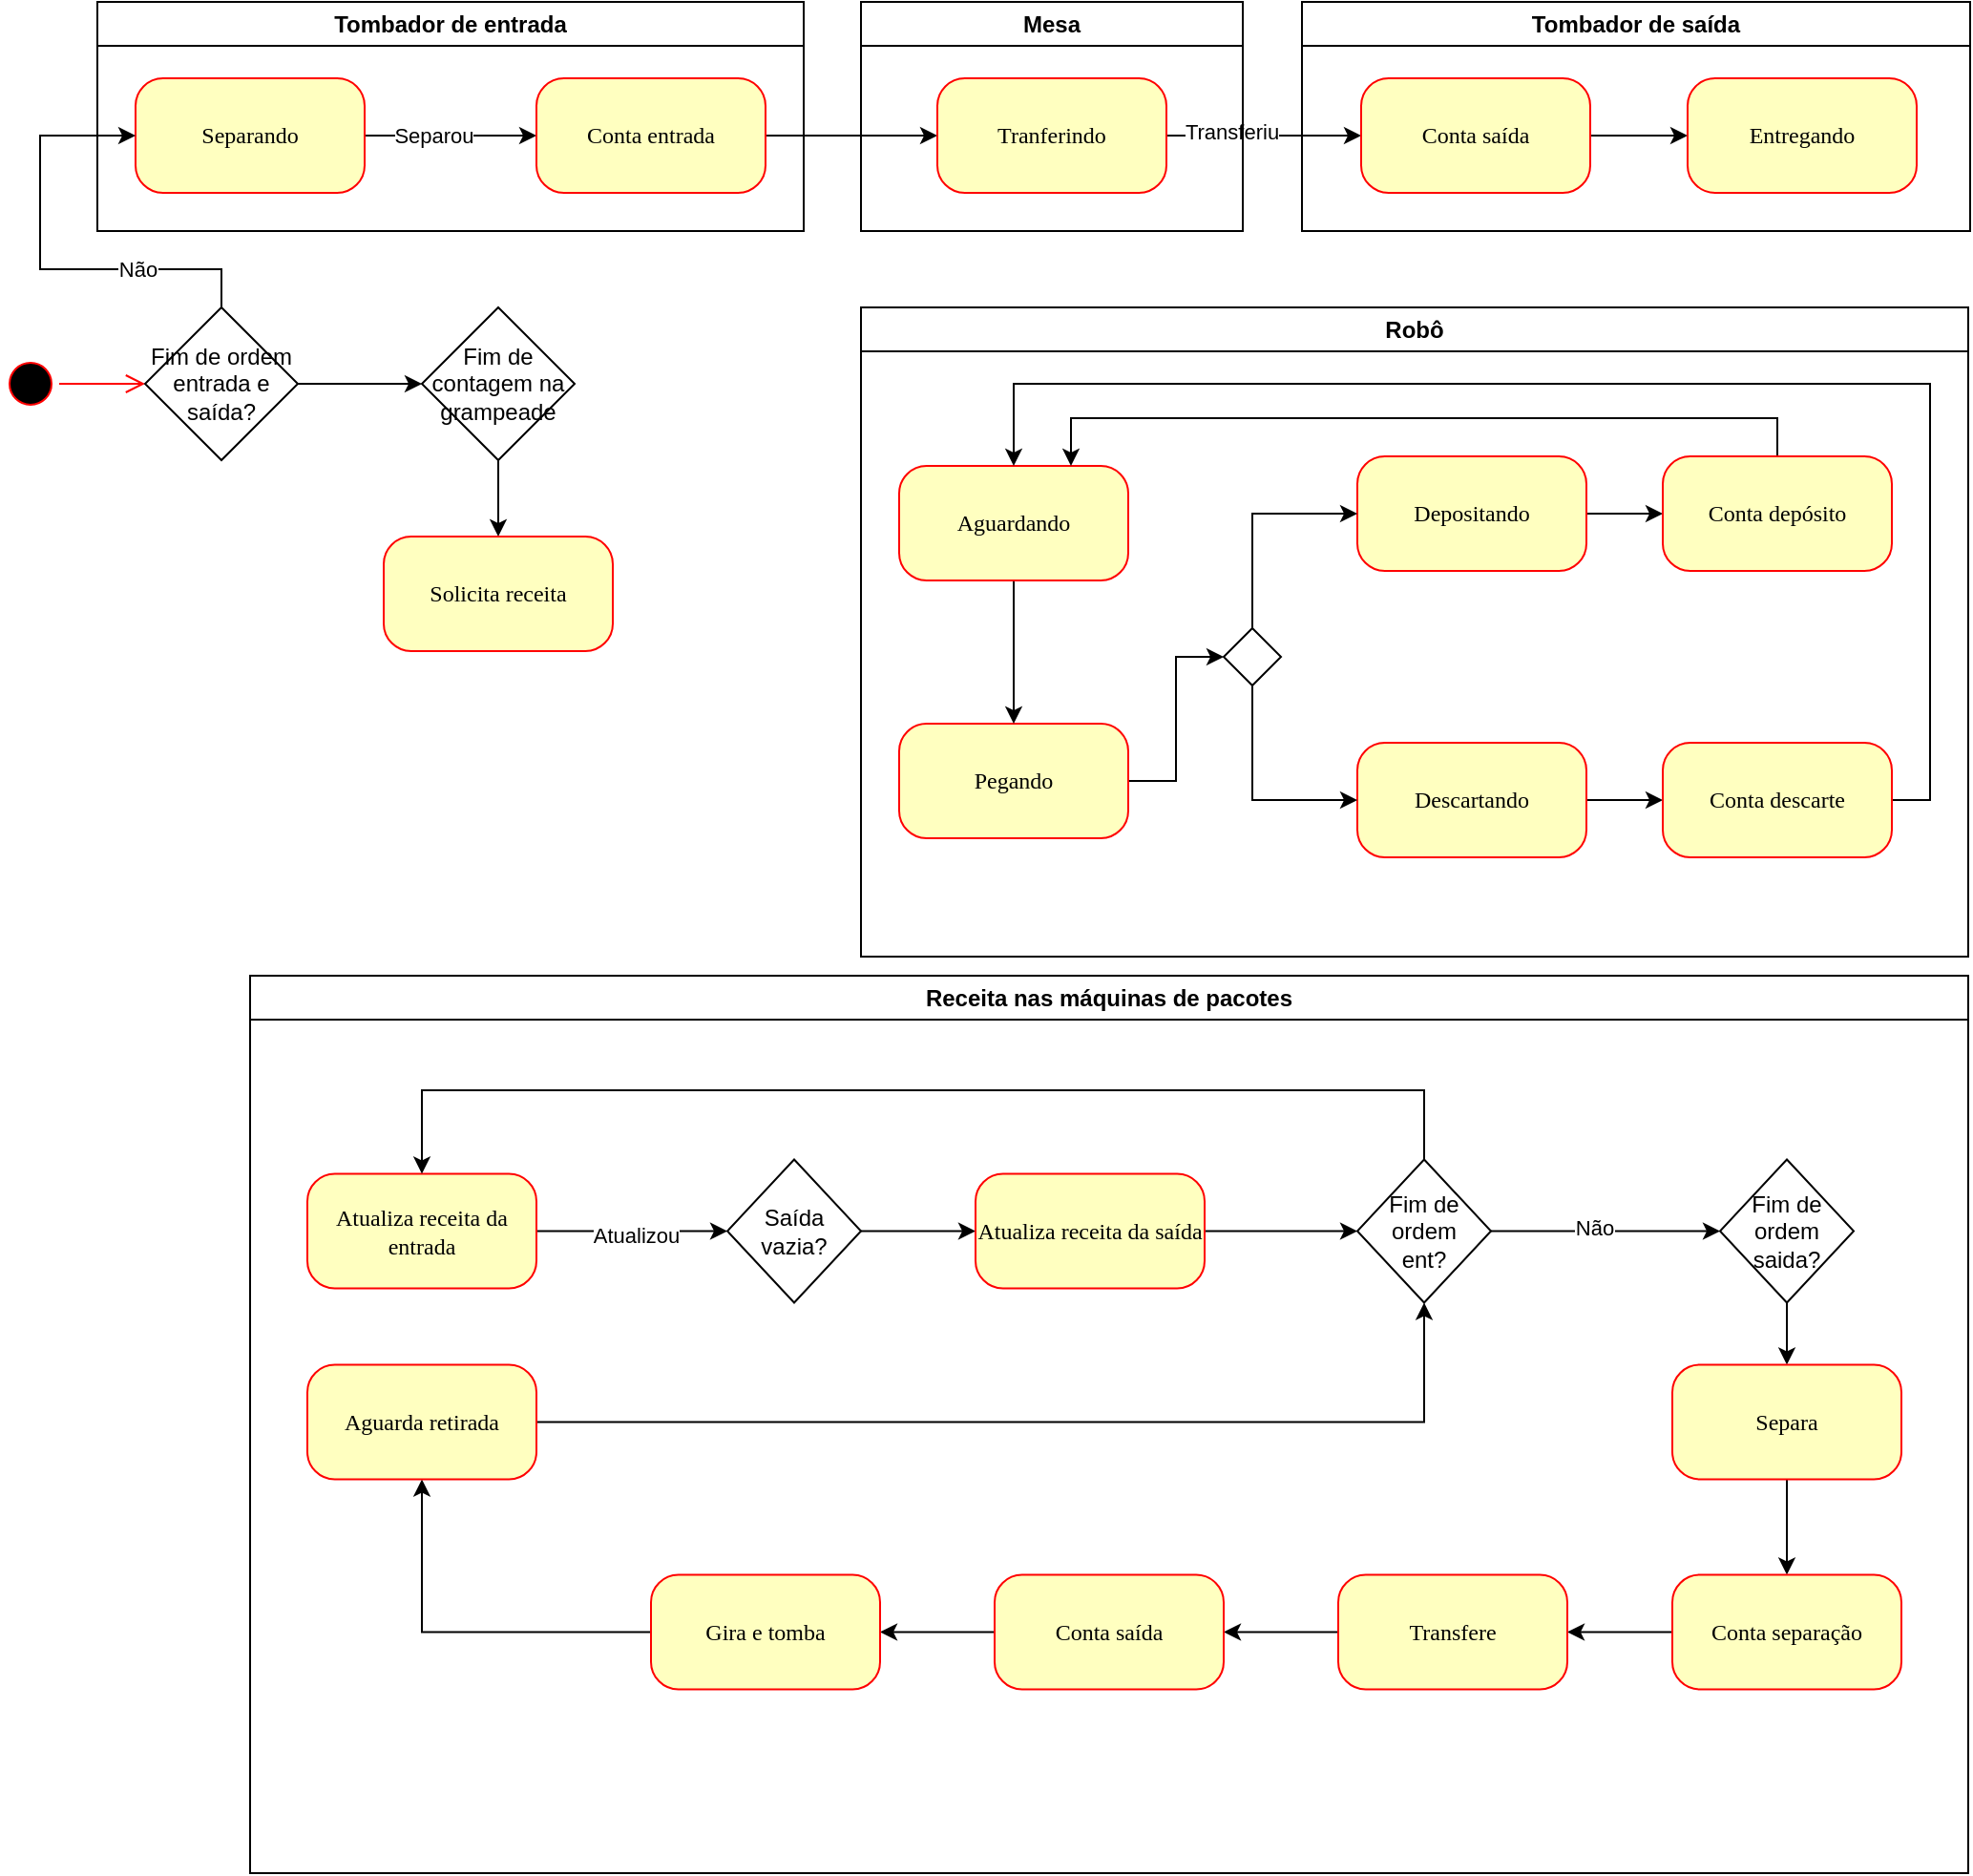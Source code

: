 <mxfile version="24.7.10">
  <diagram name="Page-1" id="58cdce13-f638-feb5-8d6f-7d28b1aa9fa0">
    <mxGraphModel dx="1290" dy="565" grid="1" gridSize="10" guides="1" tooltips="1" connect="1" arrows="1" fold="1" page="1" pageScale="1" pageWidth="1100" pageHeight="850" background="none" math="0" shadow="0">
      <root>
        <mxCell id="0" />
        <mxCell id="1" parent="0" />
        <mxCell id="382b91b5511bd0f7-1" value="" style="ellipse;html=1;shape=startState;fillColor=#000000;strokeColor=#ff0000;rounded=1;shadow=0;comic=0;labelBackgroundColor=none;fontFamily=Verdana;fontSize=12;fontColor=#000000;align=center;direction=south;" parent="1" vertex="1">
          <mxGeometry x="20" y="265" width="30" height="30" as="geometry" />
        </mxCell>
        <mxCell id="Z8nFDehyCDeGjH-VtulY-1" value="" style="edgeStyle=orthogonalEdgeStyle;rounded=0;orthogonalLoop=1;jettySize=auto;html=1;" parent="1" source="382b91b5511bd0f7-6" target="382b91b5511bd0f7-7" edge="1">
          <mxGeometry relative="1" as="geometry" />
        </mxCell>
        <mxCell id="Z8nFDehyCDeGjH-VtulY-8" value="Separou" style="edgeLabel;html=1;align=center;verticalAlign=middle;resizable=0;points=[];" parent="Z8nFDehyCDeGjH-VtulY-1" vertex="1" connectable="0">
          <mxGeometry x="-0.229" relative="1" as="geometry">
            <mxPoint x="1" as="offset" />
          </mxGeometry>
        </mxCell>
        <mxCell id="382b91b5511bd0f7-6" value="Separando" style="rounded=1;whiteSpace=wrap;html=1;arcSize=24;fillColor=#ffffc0;strokeColor=#ff0000;shadow=0;comic=0;labelBackgroundColor=none;fontFamily=Verdana;fontSize=12;fontColor=#000000;align=center;" parent="1" vertex="1">
          <mxGeometry x="90" y="120" width="120" height="60" as="geometry" />
        </mxCell>
        <mxCell id="Z8nFDehyCDeGjH-VtulY-3" value="" style="edgeStyle=orthogonalEdgeStyle;rounded=0;orthogonalLoop=1;jettySize=auto;html=1;" parent="1" source="382b91b5511bd0f7-7" target="382b91b5511bd0f7-9" edge="1">
          <mxGeometry relative="1" as="geometry" />
        </mxCell>
        <mxCell id="382b91b5511bd0f7-7" value="Conta entrada" style="rounded=1;whiteSpace=wrap;html=1;arcSize=24;fillColor=#ffffc0;strokeColor=#ff0000;shadow=0;comic=0;labelBackgroundColor=none;fontFamily=Verdana;fontSize=12;fontColor=#000000;align=center;" parent="1" vertex="1">
          <mxGeometry x="300" y="120" width="120" height="60" as="geometry" />
        </mxCell>
        <mxCell id="Z8nFDehyCDeGjH-VtulY-5" value="" style="edgeStyle=orthogonalEdgeStyle;rounded=0;orthogonalLoop=1;jettySize=auto;html=1;" parent="1" source="382b91b5511bd0f7-9" target="Z8nFDehyCDeGjH-VtulY-4" edge="1">
          <mxGeometry relative="1" as="geometry" />
        </mxCell>
        <mxCell id="Z8nFDehyCDeGjH-VtulY-10" value="Transferiu" style="edgeLabel;html=1;align=center;verticalAlign=middle;resizable=0;points=[];" parent="Z8nFDehyCDeGjH-VtulY-5" vertex="1" connectable="0">
          <mxGeometry x="-0.326" y="2" relative="1" as="geometry">
            <mxPoint x="-1" as="offset" />
          </mxGeometry>
        </mxCell>
        <mxCell id="382b91b5511bd0f7-9" value="Tranferindo" style="rounded=1;whiteSpace=wrap;html=1;arcSize=24;fillColor=#ffffc0;strokeColor=#ff0000;shadow=0;comic=0;labelBackgroundColor=none;fontFamily=Verdana;fontSize=12;fontColor=#000000;align=center;" parent="1" vertex="1">
          <mxGeometry x="510" y="120" width="120" height="60" as="geometry" />
        </mxCell>
        <mxCell id="2a3bc250acf0617d-9" style="edgeStyle=orthogonalEdgeStyle;html=1;labelBackgroundColor=none;endArrow=open;endSize=8;strokeColor=#ff0000;fontFamily=Verdana;fontSize=12;align=left;entryX=0;entryY=0.5;entryDx=0;entryDy=0;" parent="1" source="382b91b5511bd0f7-1" target="Z8nFDehyCDeGjH-VtulY-14" edge="1">
          <mxGeometry relative="1" as="geometry" />
        </mxCell>
        <mxCell id="Z8nFDehyCDeGjH-VtulY-7" value="" style="edgeStyle=orthogonalEdgeStyle;rounded=0;orthogonalLoop=1;jettySize=auto;html=1;" parent="1" source="Z8nFDehyCDeGjH-VtulY-4" target="Z8nFDehyCDeGjH-VtulY-6" edge="1">
          <mxGeometry relative="1" as="geometry" />
        </mxCell>
        <mxCell id="Z8nFDehyCDeGjH-VtulY-4" value="Conta saída" style="rounded=1;whiteSpace=wrap;html=1;arcSize=24;fillColor=#ffffc0;strokeColor=#ff0000;shadow=0;comic=0;labelBackgroundColor=none;fontFamily=Verdana;fontSize=12;fontColor=#000000;align=center;" parent="1" vertex="1">
          <mxGeometry x="732" y="120" width="120" height="60" as="geometry" />
        </mxCell>
        <mxCell id="Z8nFDehyCDeGjH-VtulY-11" value="Tombador de entrada" style="swimlane;whiteSpace=wrap;html=1;" parent="1" vertex="1">
          <mxGeometry x="70" y="80" width="370" height="120" as="geometry" />
        </mxCell>
        <mxCell id="Z8nFDehyCDeGjH-VtulY-12" value="Mesa" style="swimlane;whiteSpace=wrap;html=1;" parent="1" vertex="1">
          <mxGeometry x="470" y="80" width="200" height="120" as="geometry" />
        </mxCell>
        <mxCell id="Z8nFDehyCDeGjH-VtulY-13" value="Tombador de saída" style="swimlane;whiteSpace=wrap;html=1;" parent="1" vertex="1">
          <mxGeometry x="701" y="80" width="350" height="120" as="geometry" />
        </mxCell>
        <mxCell id="Z8nFDehyCDeGjH-VtulY-6" value="Entregando" style="rounded=1;whiteSpace=wrap;html=1;arcSize=24;fillColor=#ffffc0;strokeColor=#ff0000;shadow=0;comic=0;labelBackgroundColor=none;fontFamily=Verdana;fontSize=12;fontColor=#000000;align=center;" parent="Z8nFDehyCDeGjH-VtulY-13" vertex="1">
          <mxGeometry x="202" y="40" width="120" height="60" as="geometry" />
        </mxCell>
        <mxCell id="Z8nFDehyCDeGjH-VtulY-16" style="edgeStyle=orthogonalEdgeStyle;rounded=0;orthogonalLoop=1;jettySize=auto;html=1;exitX=0.5;exitY=0;exitDx=0;exitDy=0;entryX=0;entryY=0.5;entryDx=0;entryDy=0;" parent="1" source="Z8nFDehyCDeGjH-VtulY-14" target="382b91b5511bd0f7-6" edge="1">
          <mxGeometry relative="1" as="geometry">
            <Array as="points">
              <mxPoint x="135" y="220" />
              <mxPoint x="40" y="220" />
              <mxPoint x="40" y="150" />
            </Array>
          </mxGeometry>
        </mxCell>
        <mxCell id="Z8nFDehyCDeGjH-VtulY-17" value="Não" style="edgeLabel;html=1;align=center;verticalAlign=middle;resizable=0;points=[];" parent="Z8nFDehyCDeGjH-VtulY-16" vertex="1" connectable="0">
          <mxGeometry x="-0.457" relative="1" as="geometry">
            <mxPoint as="offset" />
          </mxGeometry>
        </mxCell>
        <mxCell id="Z8nFDehyCDeGjH-VtulY-44" value="" style="edgeStyle=orthogonalEdgeStyle;rounded=0;orthogonalLoop=1;jettySize=auto;html=1;" parent="1" source="Z8nFDehyCDeGjH-VtulY-14" target="Z8nFDehyCDeGjH-VtulY-20" edge="1">
          <mxGeometry relative="1" as="geometry" />
        </mxCell>
        <mxCell id="Z8nFDehyCDeGjH-VtulY-14" value="Fim de ordem entrada e saída?" style="rhombus;whiteSpace=wrap;html=1;" parent="1" vertex="1">
          <mxGeometry x="95" y="240" width="80" height="80" as="geometry" />
        </mxCell>
        <mxCell id="Z8nFDehyCDeGjH-VtulY-46" value="" style="edgeStyle=orthogonalEdgeStyle;rounded=0;orthogonalLoop=1;jettySize=auto;html=1;" parent="1" source="Z8nFDehyCDeGjH-VtulY-20" target="Z8nFDehyCDeGjH-VtulY-45" edge="1">
          <mxGeometry relative="1" as="geometry" />
        </mxCell>
        <mxCell id="Z8nFDehyCDeGjH-VtulY-20" value="Fim de contagem na grampeade" style="rhombus;whiteSpace=wrap;html=1;" parent="1" vertex="1">
          <mxGeometry x="240" y="240" width="80" height="80" as="geometry" />
        </mxCell>
        <mxCell id="Z8nFDehyCDeGjH-VtulY-21" value="Robô" style="swimlane;whiteSpace=wrap;html=1;" parent="1" vertex="1">
          <mxGeometry x="470" y="240" width="580" height="340" as="geometry" />
        </mxCell>
        <mxCell id="Z8nFDehyCDeGjH-VtulY-39" style="edgeStyle=orthogonalEdgeStyle;rounded=0;orthogonalLoop=1;jettySize=auto;html=1;exitX=1;exitY=0.5;exitDx=0;exitDy=0;entryX=0;entryY=0.5;entryDx=0;entryDy=0;" parent="Z8nFDehyCDeGjH-VtulY-21" source="Z8nFDehyCDeGjH-VtulY-22" target="Z8nFDehyCDeGjH-VtulY-35" edge="1">
          <mxGeometry relative="1" as="geometry" />
        </mxCell>
        <mxCell id="Z8nFDehyCDeGjH-VtulY-22" value="Pegando" style="rounded=1;whiteSpace=wrap;html=1;arcSize=24;fillColor=#ffffc0;strokeColor=#ff0000;shadow=0;comic=0;labelBackgroundColor=none;fontFamily=Verdana;fontSize=12;fontColor=#000000;align=center;" parent="Z8nFDehyCDeGjH-VtulY-21" vertex="1">
          <mxGeometry x="20" y="218" width="120" height="60" as="geometry" />
        </mxCell>
        <mxCell id="Z8nFDehyCDeGjH-VtulY-34" value="" style="edgeStyle=orthogonalEdgeStyle;rounded=0;orthogonalLoop=1;jettySize=auto;html=1;" parent="Z8nFDehyCDeGjH-VtulY-21" source="Z8nFDehyCDeGjH-VtulY-24" target="Z8nFDehyCDeGjH-VtulY-33" edge="1">
          <mxGeometry relative="1" as="geometry" />
        </mxCell>
        <mxCell id="Z8nFDehyCDeGjH-VtulY-24" value="Depositando" style="rounded=1;whiteSpace=wrap;html=1;arcSize=24;fillColor=#ffffc0;strokeColor=#ff0000;shadow=0;comic=0;labelBackgroundColor=none;fontFamily=Verdana;fontSize=12;fontColor=#000000;align=center;" parent="Z8nFDehyCDeGjH-VtulY-21" vertex="1">
          <mxGeometry x="260" y="78" width="120" height="60" as="geometry" />
        </mxCell>
        <mxCell id="Z8nFDehyCDeGjH-VtulY-32" value="" style="edgeStyle=orthogonalEdgeStyle;rounded=0;orthogonalLoop=1;jettySize=auto;html=1;" parent="Z8nFDehyCDeGjH-VtulY-21" source="Z8nFDehyCDeGjH-VtulY-25" target="Z8nFDehyCDeGjH-VtulY-31" edge="1">
          <mxGeometry relative="1" as="geometry" />
        </mxCell>
        <mxCell id="Z8nFDehyCDeGjH-VtulY-25" value="Descartando" style="rounded=1;whiteSpace=wrap;html=1;arcSize=24;fillColor=#ffffc0;strokeColor=#ff0000;shadow=0;comic=0;labelBackgroundColor=none;fontFamily=Verdana;fontSize=12;fontColor=#000000;align=center;" parent="Z8nFDehyCDeGjH-VtulY-21" vertex="1">
          <mxGeometry x="260" y="228" width="120" height="60" as="geometry" />
        </mxCell>
        <mxCell id="Z8nFDehyCDeGjH-VtulY-37" value="" style="edgeStyle=orthogonalEdgeStyle;rounded=0;orthogonalLoop=1;jettySize=auto;html=1;" parent="Z8nFDehyCDeGjH-VtulY-21" source="Z8nFDehyCDeGjH-VtulY-26" target="Z8nFDehyCDeGjH-VtulY-22" edge="1">
          <mxGeometry relative="1" as="geometry" />
        </mxCell>
        <mxCell id="Z8nFDehyCDeGjH-VtulY-26" value="Aguardando" style="rounded=1;whiteSpace=wrap;html=1;arcSize=24;fillColor=#ffffc0;strokeColor=#ff0000;shadow=0;comic=0;labelBackgroundColor=none;fontFamily=Verdana;fontSize=12;fontColor=#000000;align=center;" parent="Z8nFDehyCDeGjH-VtulY-21" vertex="1">
          <mxGeometry x="20" y="83" width="120" height="60" as="geometry" />
        </mxCell>
        <mxCell id="Z8nFDehyCDeGjH-VtulY-43" style="edgeStyle=orthogonalEdgeStyle;rounded=0;orthogonalLoop=1;jettySize=auto;html=1;exitX=1;exitY=0.5;exitDx=0;exitDy=0;entryX=0.5;entryY=0;entryDx=0;entryDy=0;" parent="Z8nFDehyCDeGjH-VtulY-21" source="Z8nFDehyCDeGjH-VtulY-31" target="Z8nFDehyCDeGjH-VtulY-26" edge="1">
          <mxGeometry relative="1" as="geometry">
            <Array as="points">
              <mxPoint x="560" y="258" />
              <mxPoint x="560" y="40" />
              <mxPoint x="80" y="40" />
            </Array>
          </mxGeometry>
        </mxCell>
        <mxCell id="Z8nFDehyCDeGjH-VtulY-31" value="Conta descarte" style="rounded=1;whiteSpace=wrap;html=1;arcSize=24;fillColor=#ffffc0;strokeColor=#ff0000;shadow=0;comic=0;labelBackgroundColor=none;fontFamily=Verdana;fontSize=12;fontColor=#000000;align=center;" parent="Z8nFDehyCDeGjH-VtulY-21" vertex="1">
          <mxGeometry x="420" y="228" width="120" height="60" as="geometry" />
        </mxCell>
        <mxCell id="Z8nFDehyCDeGjH-VtulY-42" style="edgeStyle=orthogonalEdgeStyle;rounded=0;orthogonalLoop=1;jettySize=auto;html=1;exitX=0.5;exitY=0;exitDx=0;exitDy=0;entryX=0.75;entryY=0;entryDx=0;entryDy=0;" parent="Z8nFDehyCDeGjH-VtulY-21" source="Z8nFDehyCDeGjH-VtulY-33" target="Z8nFDehyCDeGjH-VtulY-26" edge="1">
          <mxGeometry relative="1" as="geometry" />
        </mxCell>
        <mxCell id="Z8nFDehyCDeGjH-VtulY-33" value="Conta depósito" style="rounded=1;whiteSpace=wrap;html=1;arcSize=24;fillColor=#ffffc0;strokeColor=#ff0000;shadow=0;comic=0;labelBackgroundColor=none;fontFamily=Verdana;fontSize=12;fontColor=#000000;align=center;" parent="Z8nFDehyCDeGjH-VtulY-21" vertex="1">
          <mxGeometry x="420" y="78" width="120" height="60" as="geometry" />
        </mxCell>
        <mxCell id="Z8nFDehyCDeGjH-VtulY-40" style="edgeStyle=orthogonalEdgeStyle;rounded=0;orthogonalLoop=1;jettySize=auto;html=1;exitX=0.5;exitY=0;exitDx=0;exitDy=0;entryX=0;entryY=0.5;entryDx=0;entryDy=0;" parent="Z8nFDehyCDeGjH-VtulY-21" source="Z8nFDehyCDeGjH-VtulY-35" target="Z8nFDehyCDeGjH-VtulY-24" edge="1">
          <mxGeometry relative="1" as="geometry" />
        </mxCell>
        <mxCell id="Z8nFDehyCDeGjH-VtulY-41" style="edgeStyle=orthogonalEdgeStyle;rounded=0;orthogonalLoop=1;jettySize=auto;html=1;exitX=0.5;exitY=1;exitDx=0;exitDy=0;entryX=0;entryY=0.5;entryDx=0;entryDy=0;" parent="Z8nFDehyCDeGjH-VtulY-21" source="Z8nFDehyCDeGjH-VtulY-35" target="Z8nFDehyCDeGjH-VtulY-25" edge="1">
          <mxGeometry relative="1" as="geometry" />
        </mxCell>
        <mxCell id="Z8nFDehyCDeGjH-VtulY-35" value="" style="rhombus;whiteSpace=wrap;html=1;" parent="Z8nFDehyCDeGjH-VtulY-21" vertex="1">
          <mxGeometry x="190" y="168" width="30" height="30" as="geometry" />
        </mxCell>
        <mxCell id="Z8nFDehyCDeGjH-VtulY-45" value="Solicita receita" style="rounded=1;whiteSpace=wrap;html=1;arcSize=24;fillColor=#ffffc0;strokeColor=#ff0000;shadow=0;comic=0;labelBackgroundColor=none;fontFamily=Verdana;fontSize=12;fontColor=#000000;align=center;" parent="1" vertex="1">
          <mxGeometry x="220" y="360" width="120" height="60" as="geometry" />
        </mxCell>
        <mxCell id="q6AHm_a4zvlBtso-YXVm-1" value="Receita nas máquinas de pacotes" style="swimlane;whiteSpace=wrap;html=1;" vertex="1" parent="1">
          <mxGeometry x="150" y="590" width="900" height="470" as="geometry" />
        </mxCell>
        <mxCell id="q6AHm_a4zvlBtso-YXVm-21" value="" style="edgeStyle=orthogonalEdgeStyle;rounded=0;orthogonalLoop=1;jettySize=auto;html=1;entryX=0;entryY=0.5;entryDx=0;entryDy=0;" edge="1" parent="q6AHm_a4zvlBtso-YXVm-1" source="q6AHm_a4zvlBtso-YXVm-19" target="q6AHm_a4zvlBtso-YXVm-23">
          <mxGeometry relative="1" as="geometry">
            <mxPoint x="260" y="133.75" as="targetPoint" />
          </mxGeometry>
        </mxCell>
        <mxCell id="q6AHm_a4zvlBtso-YXVm-22" value="Atualizou" style="edgeLabel;html=1;align=center;verticalAlign=middle;resizable=0;points=[];" vertex="1" connectable="0" parent="q6AHm_a4zvlBtso-YXVm-21">
          <mxGeometry x="0.04" y="-2" relative="1" as="geometry">
            <mxPoint as="offset" />
          </mxGeometry>
        </mxCell>
        <mxCell id="q6AHm_a4zvlBtso-YXVm-19" value="Atualiza receita da entrada" style="rounded=1;whiteSpace=wrap;html=1;arcSize=24;fillColor=#ffffc0;strokeColor=#ff0000;shadow=0;comic=0;labelBackgroundColor=none;fontFamily=Verdana;fontSize=12;fontColor=#000000;align=center;" vertex="1" parent="q6AHm_a4zvlBtso-YXVm-1">
          <mxGeometry x="30" y="103.75" width="120" height="60" as="geometry" />
        </mxCell>
        <mxCell id="q6AHm_a4zvlBtso-YXVm-25" value="" style="edgeStyle=orthogonalEdgeStyle;rounded=0;orthogonalLoop=1;jettySize=auto;html=1;" edge="1" parent="q6AHm_a4zvlBtso-YXVm-1" source="q6AHm_a4zvlBtso-YXVm-23" target="q6AHm_a4zvlBtso-YXVm-24">
          <mxGeometry relative="1" as="geometry" />
        </mxCell>
        <mxCell id="q6AHm_a4zvlBtso-YXVm-23" value="Saída&lt;div&gt;vazia?&lt;/div&gt;" style="rhombus;whiteSpace=wrap;html=1;" vertex="1" parent="q6AHm_a4zvlBtso-YXVm-1">
          <mxGeometry x="250" y="96.25" width="70" height="75" as="geometry" />
        </mxCell>
        <mxCell id="q6AHm_a4zvlBtso-YXVm-27" value="" style="edgeStyle=orthogonalEdgeStyle;rounded=0;orthogonalLoop=1;jettySize=auto;html=1;" edge="1" parent="q6AHm_a4zvlBtso-YXVm-1" source="q6AHm_a4zvlBtso-YXVm-24">
          <mxGeometry relative="1" as="geometry">
            <mxPoint x="580" y="133.75" as="targetPoint" />
          </mxGeometry>
        </mxCell>
        <mxCell id="q6AHm_a4zvlBtso-YXVm-24" value="Atualiza receita da saída" style="rounded=1;whiteSpace=wrap;html=1;arcSize=24;fillColor=#ffffc0;strokeColor=#ff0000;shadow=0;comic=0;labelBackgroundColor=none;fontFamily=Verdana;fontSize=12;fontColor=#000000;align=center;" vertex="1" parent="q6AHm_a4zvlBtso-YXVm-1">
          <mxGeometry x="380" y="103.75" width="120" height="60" as="geometry" />
        </mxCell>
        <mxCell id="q6AHm_a4zvlBtso-YXVm-30" value="" style="edgeStyle=orthogonalEdgeStyle;rounded=0;orthogonalLoop=1;jettySize=auto;html=1;" edge="1" parent="q6AHm_a4zvlBtso-YXVm-1" source="q6AHm_a4zvlBtso-YXVm-28" target="q6AHm_a4zvlBtso-YXVm-29">
          <mxGeometry relative="1" as="geometry" />
        </mxCell>
        <mxCell id="q6AHm_a4zvlBtso-YXVm-31" value="Não" style="edgeLabel;html=1;align=center;verticalAlign=middle;resizable=0;points=[];" vertex="1" connectable="0" parent="q6AHm_a4zvlBtso-YXVm-30">
          <mxGeometry x="-0.097" y="2" relative="1" as="geometry">
            <mxPoint as="offset" />
          </mxGeometry>
        </mxCell>
        <mxCell id="q6AHm_a4zvlBtso-YXVm-50" style="edgeStyle=orthogonalEdgeStyle;rounded=0;orthogonalLoop=1;jettySize=auto;html=1;exitX=0.5;exitY=0;exitDx=0;exitDy=0;entryX=0.5;entryY=0;entryDx=0;entryDy=0;" edge="1" parent="q6AHm_a4zvlBtso-YXVm-1" source="q6AHm_a4zvlBtso-YXVm-28" target="q6AHm_a4zvlBtso-YXVm-19">
          <mxGeometry relative="1" as="geometry">
            <Array as="points">
              <mxPoint x="615" y="60" />
              <mxPoint x="90" y="60" />
            </Array>
          </mxGeometry>
        </mxCell>
        <mxCell id="q6AHm_a4zvlBtso-YXVm-28" value="Fim de ordem&lt;div&gt;ent?&lt;/div&gt;" style="rhombus;whiteSpace=wrap;html=1;" vertex="1" parent="q6AHm_a4zvlBtso-YXVm-1">
          <mxGeometry x="580" y="96.25" width="70" height="75" as="geometry" />
        </mxCell>
        <mxCell id="q6AHm_a4zvlBtso-YXVm-33" value="" style="edgeStyle=orthogonalEdgeStyle;rounded=0;orthogonalLoop=1;jettySize=auto;html=1;" edge="1" parent="q6AHm_a4zvlBtso-YXVm-1" source="q6AHm_a4zvlBtso-YXVm-29" target="q6AHm_a4zvlBtso-YXVm-32">
          <mxGeometry relative="1" as="geometry" />
        </mxCell>
        <mxCell id="q6AHm_a4zvlBtso-YXVm-29" value="Fim de ordem&lt;div&gt;saida?&lt;/div&gt;" style="rhombus;whiteSpace=wrap;html=1;" vertex="1" parent="q6AHm_a4zvlBtso-YXVm-1">
          <mxGeometry x="770" y="96.25" width="70" height="75" as="geometry" />
        </mxCell>
        <mxCell id="q6AHm_a4zvlBtso-YXVm-35" value="" style="edgeStyle=orthogonalEdgeStyle;rounded=0;orthogonalLoop=1;jettySize=auto;html=1;" edge="1" parent="q6AHm_a4zvlBtso-YXVm-1" source="q6AHm_a4zvlBtso-YXVm-32" target="q6AHm_a4zvlBtso-YXVm-34">
          <mxGeometry relative="1" as="geometry" />
        </mxCell>
        <mxCell id="q6AHm_a4zvlBtso-YXVm-32" value="Separa" style="rounded=1;whiteSpace=wrap;html=1;arcSize=24;fillColor=#ffffc0;strokeColor=#ff0000;shadow=0;comic=0;labelBackgroundColor=none;fontFamily=Verdana;fontSize=12;fontColor=#000000;align=center;" vertex="1" parent="q6AHm_a4zvlBtso-YXVm-1">
          <mxGeometry x="745" y="203.75" width="120" height="60" as="geometry" />
        </mxCell>
        <mxCell id="q6AHm_a4zvlBtso-YXVm-39" value="" style="edgeStyle=orthogonalEdgeStyle;rounded=0;orthogonalLoop=1;jettySize=auto;html=1;" edge="1" parent="q6AHm_a4zvlBtso-YXVm-1" source="q6AHm_a4zvlBtso-YXVm-34" target="q6AHm_a4zvlBtso-YXVm-38">
          <mxGeometry relative="1" as="geometry" />
        </mxCell>
        <mxCell id="q6AHm_a4zvlBtso-YXVm-34" value="Conta separação" style="rounded=1;whiteSpace=wrap;html=1;arcSize=24;fillColor=#ffffc0;strokeColor=#ff0000;shadow=0;comic=0;labelBackgroundColor=none;fontFamily=Verdana;fontSize=12;fontColor=#000000;align=center;" vertex="1" parent="q6AHm_a4zvlBtso-YXVm-1">
          <mxGeometry x="745" y="313.75" width="120" height="60" as="geometry" />
        </mxCell>
        <mxCell id="q6AHm_a4zvlBtso-YXVm-42" value="" style="edgeStyle=orthogonalEdgeStyle;rounded=0;orthogonalLoop=1;jettySize=auto;html=1;" edge="1" parent="q6AHm_a4zvlBtso-YXVm-1" source="q6AHm_a4zvlBtso-YXVm-38" target="q6AHm_a4zvlBtso-YXVm-41">
          <mxGeometry relative="1" as="geometry" />
        </mxCell>
        <mxCell id="q6AHm_a4zvlBtso-YXVm-38" value="Transfere" style="rounded=1;whiteSpace=wrap;html=1;arcSize=24;fillColor=#ffffc0;strokeColor=#ff0000;shadow=0;comic=0;labelBackgroundColor=none;fontFamily=Verdana;fontSize=12;fontColor=#000000;align=center;" vertex="1" parent="q6AHm_a4zvlBtso-YXVm-1">
          <mxGeometry x="570" y="313.75" width="120" height="60" as="geometry" />
        </mxCell>
        <mxCell id="q6AHm_a4zvlBtso-YXVm-44" value="" style="edgeStyle=orthogonalEdgeStyle;rounded=0;orthogonalLoop=1;jettySize=auto;html=1;" edge="1" parent="q6AHm_a4zvlBtso-YXVm-1" source="q6AHm_a4zvlBtso-YXVm-41" target="q6AHm_a4zvlBtso-YXVm-43">
          <mxGeometry relative="1" as="geometry" />
        </mxCell>
        <mxCell id="q6AHm_a4zvlBtso-YXVm-41" value="Conta saída" style="rounded=1;whiteSpace=wrap;html=1;arcSize=24;fillColor=#ffffc0;strokeColor=#ff0000;shadow=0;comic=0;labelBackgroundColor=none;fontFamily=Verdana;fontSize=12;fontColor=#000000;align=center;" vertex="1" parent="q6AHm_a4zvlBtso-YXVm-1">
          <mxGeometry x="390" y="313.75" width="120" height="60" as="geometry" />
        </mxCell>
        <mxCell id="q6AHm_a4zvlBtso-YXVm-51" style="edgeStyle=orthogonalEdgeStyle;rounded=0;orthogonalLoop=1;jettySize=auto;html=1;exitX=0;exitY=0.5;exitDx=0;exitDy=0;entryX=0.5;entryY=1;entryDx=0;entryDy=0;" edge="1" parent="q6AHm_a4zvlBtso-YXVm-1" source="q6AHm_a4zvlBtso-YXVm-43" target="q6AHm_a4zvlBtso-YXVm-47">
          <mxGeometry relative="1" as="geometry" />
        </mxCell>
        <mxCell id="q6AHm_a4zvlBtso-YXVm-43" value="Gira e tomba" style="rounded=1;whiteSpace=wrap;html=1;arcSize=24;fillColor=#ffffc0;strokeColor=#ff0000;shadow=0;comic=0;labelBackgroundColor=none;fontFamily=Verdana;fontSize=12;fontColor=#000000;align=center;" vertex="1" parent="q6AHm_a4zvlBtso-YXVm-1">
          <mxGeometry x="210" y="313.75" width="120" height="60" as="geometry" />
        </mxCell>
        <mxCell id="q6AHm_a4zvlBtso-YXVm-49" style="edgeStyle=orthogonalEdgeStyle;rounded=0;orthogonalLoop=1;jettySize=auto;html=1;exitX=1;exitY=0.5;exitDx=0;exitDy=0;entryX=0.5;entryY=1;entryDx=0;entryDy=0;" edge="1" parent="q6AHm_a4zvlBtso-YXVm-1" source="q6AHm_a4zvlBtso-YXVm-47" target="q6AHm_a4zvlBtso-YXVm-28">
          <mxGeometry relative="1" as="geometry" />
        </mxCell>
        <mxCell id="q6AHm_a4zvlBtso-YXVm-47" value="Aguarda retirada" style="rounded=1;whiteSpace=wrap;html=1;arcSize=24;fillColor=#ffffc0;strokeColor=#ff0000;shadow=0;comic=0;labelBackgroundColor=none;fontFamily=Verdana;fontSize=12;fontColor=#000000;align=center;" vertex="1" parent="q6AHm_a4zvlBtso-YXVm-1">
          <mxGeometry x="30" y="203.75" width="120" height="60" as="geometry" />
        </mxCell>
      </root>
    </mxGraphModel>
  </diagram>
</mxfile>
